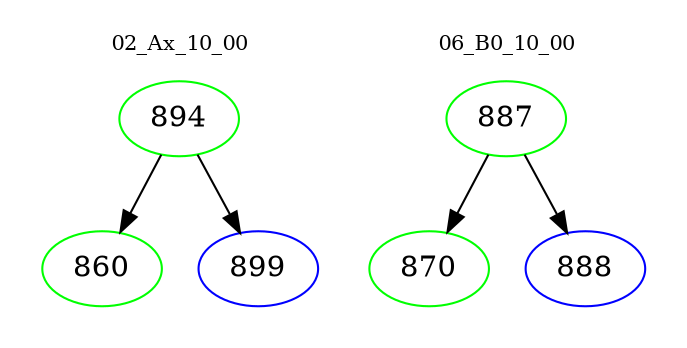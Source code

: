 digraph{
subgraph cluster_0 {
color = white
label = "02_Ax_10_00";
fontsize=10;
T0_894 [label="894", color="green"]
T0_894 -> T0_860 [color="black"]
T0_860 [label="860", color="green"]
T0_894 -> T0_899 [color="black"]
T0_899 [label="899", color="blue"]
}
subgraph cluster_1 {
color = white
label = "06_B0_10_00";
fontsize=10;
T1_887 [label="887", color="green"]
T1_887 -> T1_870 [color="black"]
T1_870 [label="870", color="green"]
T1_887 -> T1_888 [color="black"]
T1_888 [label="888", color="blue"]
}
}
